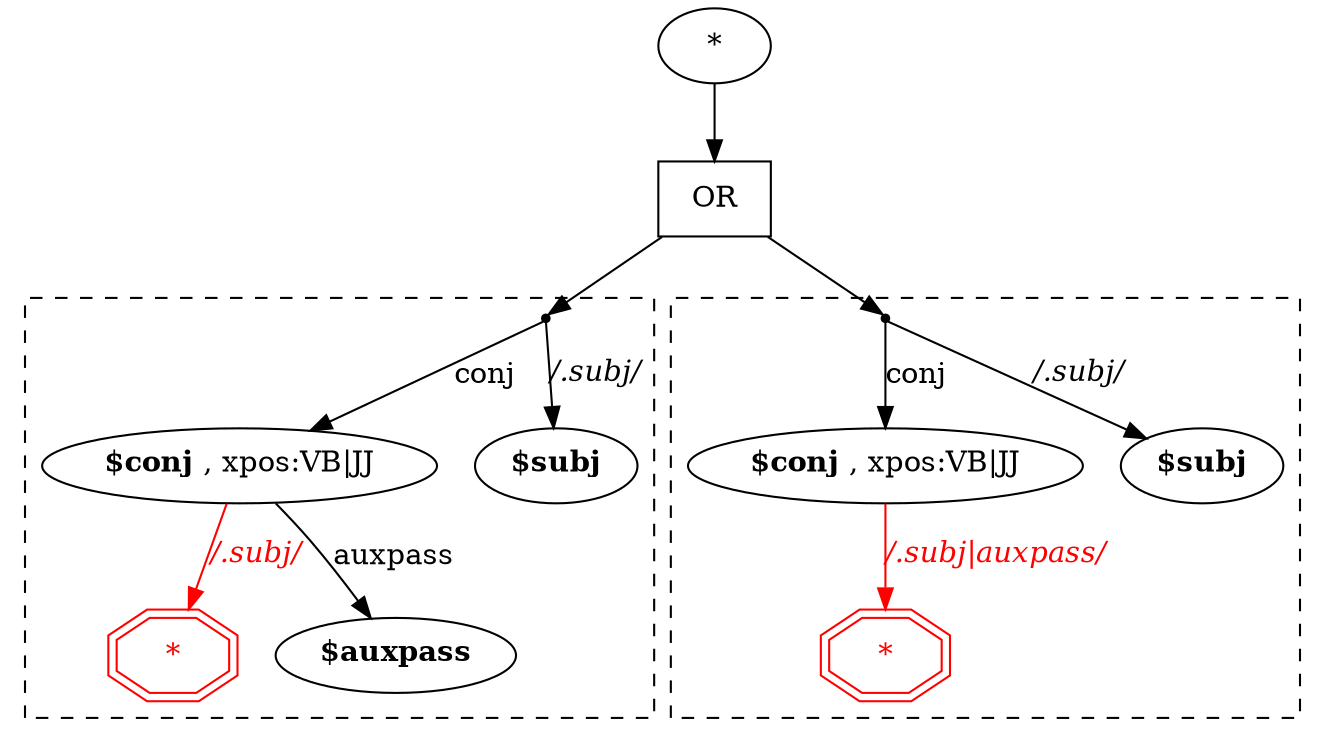 //[[
//    Restriction({"nested":
//    [[
//        Restriction({"gov": "conj", "no-gov": ".subj", "name": "conj", "xpos": "(VB|JJ)", "nested":
//        [[
//            Restriction({"gov": "auxpass", "name": "auxpass"})
//        ]]}),
//        Restriction({"gov": ".subj", "name": "subj"})
//    ],
//    [
//        Restriction({"gov": "conj", "no-gov": ".subj|auxpass", "name": "conj", "xpos": "(VB|JJ)"}),
//        Restriction({"gov": ".subj", "name": "subj"})
//    ]]})
//]]

digraph {

    a [label = "*"];

    a_or [shape=record label="OR"]

    a_or_both1 [shape=point]
    a_or_both2 [shape=point]

    b1 [label = <<b>$conj</b> , xpos:VB|JJ>];
    b1_nogov [color = "red" label = <<font color='red'>*</font>> shape = doubleoctagon]
    c1 [label = <<b>$auxpass</b>>];
    d1 [label = <<b>$subj</b>>]

    b2 [label = <<b>$conj</b> , xpos:VB|JJ>];
    b2_nogov [color = "red" label = <<font color='red'>*</font>> shape = doubleoctagon]
    c2 [label = <<b>$subj</b>>];

    a -> a_or;
    a_or -> a_or_both1;
    a_or -> a_or_both2;

    subgraph cluster_1 {
        a_or_both1 -> b1 [label = "conj"];
        b1 -> c1 [label="auxpass"];
        b1 -> b1_nogov [color = "red" label = <<font color='red'><i>/.subj/</i></font>>]
        a_or_both1 -> d1 [label = <<i>/.subj/</i>>];

        graph[style=dashed];
    }

    subgraph cluster_2 {

         a_or_both2 -> b2 [label = "conj"];
         b2 -> b2_nogov [color = "red" label = <<font color='red'><i>/.subj|auxpass/</i></font>>]
         a_or_both2 -> c2 [label = <<i>/.subj/</i>>];

        graph[style=dashed];
    }


}